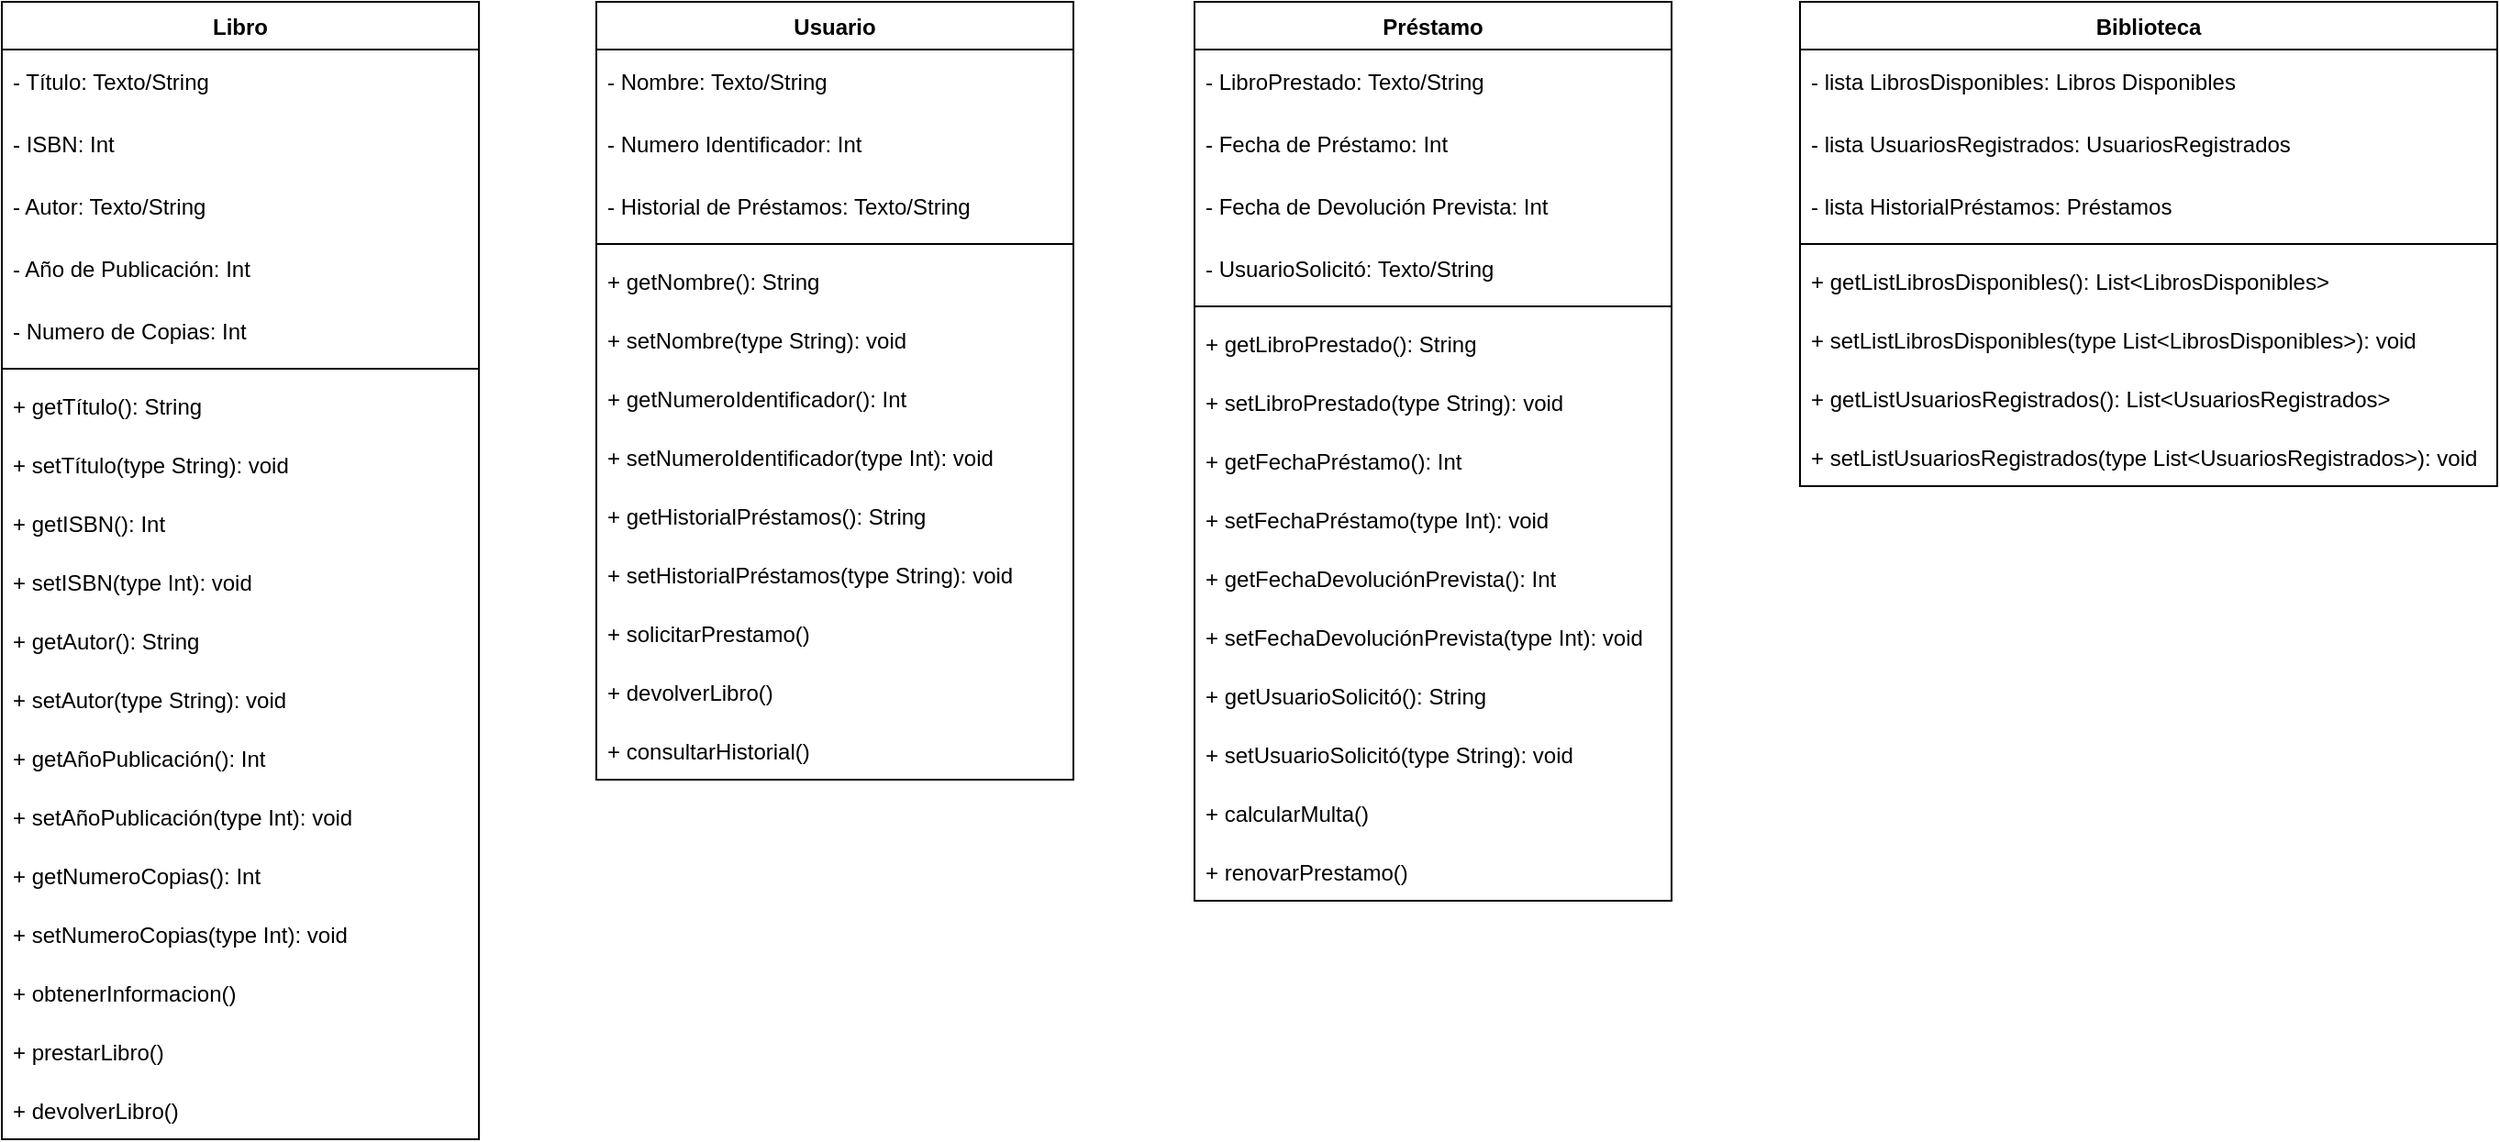 <mxfile version="22.1.18" type="github">
  <diagram name="Página-1" id="TUS5gieN1rz3YTIe_Czn">
    <mxGraphModel dx="1050" dy="603" grid="1" gridSize="10" guides="1" tooltips="1" connect="1" arrows="1" fold="1" page="1" pageScale="1" pageWidth="827" pageHeight="1169" math="0" shadow="0">
      <root>
        <mxCell id="0" />
        <mxCell id="1" parent="0" />
        <mxCell id="yeNCh0Bpv_U7AYHqmpKk-1" value="Libro" style="swimlane;align=center;verticalAlign=middle;childLayout=stackLayout;horizontal=1;startSize=26;horizontalStack=0;resizeParent=1;resizeParentMax=0;resizeLast=0;collapsible=1;marginBottom=0;" vertex="1" parent="1">
          <mxGeometry x="90" y="50" width="260" height="620" as="geometry">
            <mxRectangle x="320" y="80" width="220" height="30" as="alternateBounds" />
          </mxGeometry>
        </mxCell>
        <mxCell id="yeNCh0Bpv_U7AYHqmpKk-3" value="- Título: Texto/String" style="text;strokeColor=none;fillColor=none;align=left;verticalAlign=middle;spacingLeft=4;spacingRight=4;overflow=hidden;rotatable=0;points=[[0,0.5],[1,0.5]];portConstraint=eastwest;" vertex="1" parent="yeNCh0Bpv_U7AYHqmpKk-1">
          <mxGeometry y="26" width="260" height="34" as="geometry" />
        </mxCell>
        <mxCell id="yeNCh0Bpv_U7AYHqmpKk-9" value="- ISBN: Int" style="text;strokeColor=none;fillColor=none;align=left;verticalAlign=middle;spacingLeft=4;spacingRight=4;overflow=hidden;rotatable=0;points=[[0,0.5],[1,0.5]];portConstraint=eastwest;" vertex="1" parent="yeNCh0Bpv_U7AYHqmpKk-1">
          <mxGeometry y="60" width="260" height="34" as="geometry" />
        </mxCell>
        <mxCell id="yeNCh0Bpv_U7AYHqmpKk-10" value="- Autor: Texto/String" style="text;strokeColor=none;fillColor=none;align=left;verticalAlign=middle;spacingLeft=4;spacingRight=4;overflow=hidden;rotatable=0;points=[[0,0.5],[1,0.5]];portConstraint=eastwest;" vertex="1" parent="yeNCh0Bpv_U7AYHqmpKk-1">
          <mxGeometry y="94" width="260" height="34" as="geometry" />
        </mxCell>
        <mxCell id="yeNCh0Bpv_U7AYHqmpKk-11" value="- Año de Publicación: Int" style="text;strokeColor=none;fillColor=none;align=left;verticalAlign=middle;spacingLeft=4;spacingRight=4;overflow=hidden;rotatable=0;points=[[0,0.5],[1,0.5]];portConstraint=eastwest;" vertex="1" parent="yeNCh0Bpv_U7AYHqmpKk-1">
          <mxGeometry y="128" width="260" height="34" as="geometry" />
        </mxCell>
        <mxCell id="yeNCh0Bpv_U7AYHqmpKk-12" value="- Numero de Copias: Int" style="text;strokeColor=none;fillColor=none;align=left;verticalAlign=middle;spacingLeft=4;spacingRight=4;overflow=hidden;rotatable=0;points=[[0,0.5],[1,0.5]];portConstraint=eastwest;" vertex="1" parent="yeNCh0Bpv_U7AYHqmpKk-1">
          <mxGeometry y="162" width="260" height="34" as="geometry" />
        </mxCell>
        <mxCell id="yeNCh0Bpv_U7AYHqmpKk-4" value="" style="line;strokeWidth=1;fillColor=none;align=left;verticalAlign=middle;spacingTop=-1;spacingLeft=3;spacingRight=3;rotatable=0;labelPosition=right;points=[];portConstraint=eastwest;strokeColor=inherit;" vertex="1" parent="yeNCh0Bpv_U7AYHqmpKk-1">
          <mxGeometry y="196" width="260" height="8" as="geometry" />
        </mxCell>
        <mxCell id="yeNCh0Bpv_U7AYHqmpKk-16" value="+ getTítulo(): String" style="text;strokeColor=none;fillColor=none;align=left;verticalAlign=middle;spacingLeft=4;spacingRight=4;overflow=hidden;rotatable=0;points=[[0,0.5],[1,0.5]];portConstraint=eastwest;" vertex="1" parent="yeNCh0Bpv_U7AYHqmpKk-1">
          <mxGeometry y="204" width="260" height="32" as="geometry" />
        </mxCell>
        <mxCell id="yeNCh0Bpv_U7AYHqmpKk-15" value="+ setTítulo(type String): void" style="text;strokeColor=none;fillColor=none;align=left;verticalAlign=middle;spacingLeft=4;spacingRight=4;overflow=hidden;rotatable=0;points=[[0,0.5],[1,0.5]];portConstraint=eastwest;" vertex="1" parent="yeNCh0Bpv_U7AYHqmpKk-1">
          <mxGeometry y="236" width="260" height="32" as="geometry" />
        </mxCell>
        <mxCell id="yeNCh0Bpv_U7AYHqmpKk-17" value="+ getISBN(): Int" style="text;strokeColor=none;fillColor=none;align=left;verticalAlign=middle;spacingLeft=4;spacingRight=4;overflow=hidden;rotatable=0;points=[[0,0.5],[1,0.5]];portConstraint=eastwest;" vertex="1" parent="yeNCh0Bpv_U7AYHqmpKk-1">
          <mxGeometry y="268" width="260" height="32" as="geometry" />
        </mxCell>
        <mxCell id="yeNCh0Bpv_U7AYHqmpKk-18" value="+ setISBN(type Int): void" style="text;strokeColor=none;fillColor=none;align=left;verticalAlign=middle;spacingLeft=4;spacingRight=4;overflow=hidden;rotatable=0;points=[[0,0.5],[1,0.5]];portConstraint=eastwest;" vertex="1" parent="yeNCh0Bpv_U7AYHqmpKk-1">
          <mxGeometry y="300" width="260" height="32" as="geometry" />
        </mxCell>
        <mxCell id="yeNCh0Bpv_U7AYHqmpKk-19" value="+ getAutor(): String" style="text;strokeColor=none;fillColor=none;align=left;verticalAlign=middle;spacingLeft=4;spacingRight=4;overflow=hidden;rotatable=0;points=[[0,0.5],[1,0.5]];portConstraint=eastwest;" vertex="1" parent="yeNCh0Bpv_U7AYHqmpKk-1">
          <mxGeometry y="332" width="260" height="32" as="geometry" />
        </mxCell>
        <mxCell id="yeNCh0Bpv_U7AYHqmpKk-20" value="+ setAutor(type String): void" style="text;strokeColor=none;fillColor=none;align=left;verticalAlign=middle;spacingLeft=4;spacingRight=4;overflow=hidden;rotatable=0;points=[[0,0.5],[1,0.5]];portConstraint=eastwest;" vertex="1" parent="yeNCh0Bpv_U7AYHqmpKk-1">
          <mxGeometry y="364" width="260" height="32" as="geometry" />
        </mxCell>
        <mxCell id="yeNCh0Bpv_U7AYHqmpKk-21" value="+ getAñoPublicación(): Int" style="text;strokeColor=none;fillColor=none;align=left;verticalAlign=middle;spacingLeft=4;spacingRight=4;overflow=hidden;rotatable=0;points=[[0,0.5],[1,0.5]];portConstraint=eastwest;" vertex="1" parent="yeNCh0Bpv_U7AYHqmpKk-1">
          <mxGeometry y="396" width="260" height="32" as="geometry" />
        </mxCell>
        <mxCell id="yeNCh0Bpv_U7AYHqmpKk-22" value="+ setAñoPublicación(type Int): void" style="text;strokeColor=none;fillColor=none;align=left;verticalAlign=middle;spacingLeft=4;spacingRight=4;overflow=hidden;rotatable=0;points=[[0,0.5],[1,0.5]];portConstraint=eastwest;" vertex="1" parent="yeNCh0Bpv_U7AYHqmpKk-1">
          <mxGeometry y="428" width="260" height="32" as="geometry" />
        </mxCell>
        <mxCell id="yeNCh0Bpv_U7AYHqmpKk-23" value="+ getNumeroCopias(): Int" style="text;strokeColor=none;fillColor=none;align=left;verticalAlign=middle;spacingLeft=4;spacingRight=4;overflow=hidden;rotatable=0;points=[[0,0.5],[1,0.5]];portConstraint=eastwest;" vertex="1" parent="yeNCh0Bpv_U7AYHqmpKk-1">
          <mxGeometry y="460" width="260" height="32" as="geometry" />
        </mxCell>
        <mxCell id="yeNCh0Bpv_U7AYHqmpKk-24" value="+ setNumeroCopias(type Int): void" style="text;strokeColor=none;fillColor=none;align=left;verticalAlign=middle;spacingLeft=4;spacingRight=4;overflow=hidden;rotatable=0;points=[[0,0.5],[1,0.5]];portConstraint=eastwest;" vertex="1" parent="yeNCh0Bpv_U7AYHqmpKk-1">
          <mxGeometry y="492" width="260" height="32" as="geometry" />
        </mxCell>
        <mxCell id="yeNCh0Bpv_U7AYHqmpKk-25" value="+ obtenerInformacion()" style="text;strokeColor=none;fillColor=none;align=left;verticalAlign=middle;spacingLeft=4;spacingRight=4;overflow=hidden;rotatable=0;points=[[0,0.5],[1,0.5]];portConstraint=eastwest;" vertex="1" parent="yeNCh0Bpv_U7AYHqmpKk-1">
          <mxGeometry y="524" width="260" height="32" as="geometry" />
        </mxCell>
        <mxCell id="yeNCh0Bpv_U7AYHqmpKk-26" value="+ prestarLibro()" style="text;strokeColor=none;fillColor=none;align=left;verticalAlign=middle;spacingLeft=4;spacingRight=4;overflow=hidden;rotatable=0;points=[[0,0.5],[1,0.5]];portConstraint=eastwest;" vertex="1" parent="yeNCh0Bpv_U7AYHqmpKk-1">
          <mxGeometry y="556" width="260" height="32" as="geometry" />
        </mxCell>
        <mxCell id="yeNCh0Bpv_U7AYHqmpKk-27" value="+ devolverLibro()" style="text;strokeColor=none;fillColor=none;align=left;verticalAlign=middle;spacingLeft=4;spacingRight=4;overflow=hidden;rotatable=0;points=[[0,0.5],[1,0.5]];portConstraint=eastwest;" vertex="1" parent="yeNCh0Bpv_U7AYHqmpKk-1">
          <mxGeometry y="588" width="260" height="32" as="geometry" />
        </mxCell>
        <mxCell id="yeNCh0Bpv_U7AYHqmpKk-28" value="Usuario" style="swimlane;align=center;verticalAlign=middle;childLayout=stackLayout;horizontal=1;startSize=26;horizontalStack=0;resizeParent=1;resizeParentMax=0;resizeLast=0;collapsible=1;marginBottom=0;" vertex="1" parent="1">
          <mxGeometry x="414" y="50" width="260" height="424" as="geometry">
            <mxRectangle x="320" y="80" width="220" height="30" as="alternateBounds" />
          </mxGeometry>
        </mxCell>
        <mxCell id="yeNCh0Bpv_U7AYHqmpKk-29" value="- Nombre: Texto/String" style="text;strokeColor=none;fillColor=none;align=left;verticalAlign=middle;spacingLeft=4;spacingRight=4;overflow=hidden;rotatable=0;points=[[0,0.5],[1,0.5]];portConstraint=eastwest;" vertex="1" parent="yeNCh0Bpv_U7AYHqmpKk-28">
          <mxGeometry y="26" width="260" height="34" as="geometry" />
        </mxCell>
        <mxCell id="yeNCh0Bpv_U7AYHqmpKk-30" value="- Numero Identificador: Int" style="text;strokeColor=none;fillColor=none;align=left;verticalAlign=middle;spacingLeft=4;spacingRight=4;overflow=hidden;rotatable=0;points=[[0,0.5],[1,0.5]];portConstraint=eastwest;" vertex="1" parent="yeNCh0Bpv_U7AYHqmpKk-28">
          <mxGeometry y="60" width="260" height="34" as="geometry" />
        </mxCell>
        <mxCell id="yeNCh0Bpv_U7AYHqmpKk-31" value="- Historial de Préstamos: Texto/String" style="text;strokeColor=none;fillColor=none;align=left;verticalAlign=middle;spacingLeft=4;spacingRight=4;overflow=hidden;rotatable=0;points=[[0,0.5],[1,0.5]];portConstraint=eastwest;" vertex="1" parent="yeNCh0Bpv_U7AYHqmpKk-28">
          <mxGeometry y="94" width="260" height="34" as="geometry" />
        </mxCell>
        <mxCell id="yeNCh0Bpv_U7AYHqmpKk-34" value="" style="line;strokeWidth=1;fillColor=none;align=left;verticalAlign=middle;spacingTop=-1;spacingLeft=3;spacingRight=3;rotatable=0;labelPosition=right;points=[];portConstraint=eastwest;strokeColor=inherit;" vertex="1" parent="yeNCh0Bpv_U7AYHqmpKk-28">
          <mxGeometry y="128" width="260" height="8" as="geometry" />
        </mxCell>
        <mxCell id="yeNCh0Bpv_U7AYHqmpKk-35" value="+ getNombre(): String" style="text;strokeColor=none;fillColor=none;align=left;verticalAlign=middle;spacingLeft=4;spacingRight=4;overflow=hidden;rotatable=0;points=[[0,0.5],[1,0.5]];portConstraint=eastwest;" vertex="1" parent="yeNCh0Bpv_U7AYHqmpKk-28">
          <mxGeometry y="136" width="260" height="32" as="geometry" />
        </mxCell>
        <mxCell id="yeNCh0Bpv_U7AYHqmpKk-36" value="+ setNombre(type String): void" style="text;strokeColor=none;fillColor=none;align=left;verticalAlign=middle;spacingLeft=4;spacingRight=4;overflow=hidden;rotatable=0;points=[[0,0.5],[1,0.5]];portConstraint=eastwest;" vertex="1" parent="yeNCh0Bpv_U7AYHqmpKk-28">
          <mxGeometry y="168" width="260" height="32" as="geometry" />
        </mxCell>
        <mxCell id="yeNCh0Bpv_U7AYHqmpKk-37" value="+ getNumeroIdentificador(): Int" style="text;strokeColor=none;fillColor=none;align=left;verticalAlign=middle;spacingLeft=4;spacingRight=4;overflow=hidden;rotatable=0;points=[[0,0.5],[1,0.5]];portConstraint=eastwest;" vertex="1" parent="yeNCh0Bpv_U7AYHqmpKk-28">
          <mxGeometry y="200" width="260" height="32" as="geometry" />
        </mxCell>
        <mxCell id="yeNCh0Bpv_U7AYHqmpKk-38" value="+ setNumeroIdentificador(type Int): void" style="text;strokeColor=none;fillColor=none;align=left;verticalAlign=middle;spacingLeft=4;spacingRight=4;overflow=hidden;rotatable=0;points=[[0,0.5],[1,0.5]];portConstraint=eastwest;" vertex="1" parent="yeNCh0Bpv_U7AYHqmpKk-28">
          <mxGeometry y="232" width="260" height="32" as="geometry" />
        </mxCell>
        <mxCell id="yeNCh0Bpv_U7AYHqmpKk-48" value="+ getHistorialPréstamos(): String" style="text;strokeColor=none;fillColor=none;align=left;verticalAlign=middle;spacingLeft=4;spacingRight=4;overflow=hidden;rotatable=0;points=[[0,0.5],[1,0.5]];portConstraint=eastwest;" vertex="1" parent="yeNCh0Bpv_U7AYHqmpKk-28">
          <mxGeometry y="264" width="260" height="32" as="geometry" />
        </mxCell>
        <mxCell id="yeNCh0Bpv_U7AYHqmpKk-49" value="+ setHistorialPréstamos(type String): void" style="text;strokeColor=none;fillColor=none;align=left;verticalAlign=middle;spacingLeft=4;spacingRight=4;overflow=hidden;rotatable=0;points=[[0,0.5],[1,0.5]];portConstraint=eastwest;" vertex="1" parent="yeNCh0Bpv_U7AYHqmpKk-28">
          <mxGeometry y="296" width="260" height="32" as="geometry" />
        </mxCell>
        <mxCell id="yeNCh0Bpv_U7AYHqmpKk-51" value="+ solicitarPrestamo()" style="text;strokeColor=none;fillColor=none;align=left;verticalAlign=middle;spacingLeft=4;spacingRight=4;overflow=hidden;rotatable=0;points=[[0,0.5],[1,0.5]];portConstraint=eastwest;" vertex="1" parent="yeNCh0Bpv_U7AYHqmpKk-28">
          <mxGeometry y="328" width="260" height="32" as="geometry" />
        </mxCell>
        <mxCell id="yeNCh0Bpv_U7AYHqmpKk-53" value="+ devolverLibro()" style="text;strokeColor=none;fillColor=none;align=left;verticalAlign=middle;spacingLeft=4;spacingRight=4;overflow=hidden;rotatable=0;points=[[0,0.5],[1,0.5]];portConstraint=eastwest;" vertex="1" parent="yeNCh0Bpv_U7AYHqmpKk-28">
          <mxGeometry y="360" width="260" height="32" as="geometry" />
        </mxCell>
        <mxCell id="yeNCh0Bpv_U7AYHqmpKk-54" value="+ consultarHistorial()" style="text;strokeColor=none;fillColor=none;align=left;verticalAlign=middle;spacingLeft=4;spacingRight=4;overflow=hidden;rotatable=0;points=[[0,0.5],[1,0.5]];portConstraint=eastwest;" vertex="1" parent="yeNCh0Bpv_U7AYHqmpKk-28">
          <mxGeometry y="392" width="260" height="32" as="geometry" />
        </mxCell>
        <mxCell id="yeNCh0Bpv_U7AYHqmpKk-55" value="Préstamo" style="swimlane;align=center;verticalAlign=middle;childLayout=stackLayout;horizontal=1;startSize=26;horizontalStack=0;resizeParent=1;resizeParentMax=0;resizeLast=0;collapsible=1;marginBottom=0;" vertex="1" parent="1">
          <mxGeometry x="740" y="50" width="260" height="490" as="geometry">
            <mxRectangle x="320" y="80" width="220" height="30" as="alternateBounds" />
          </mxGeometry>
        </mxCell>
        <mxCell id="yeNCh0Bpv_U7AYHqmpKk-56" value="- LibroPrestado: Texto/String" style="text;strokeColor=none;fillColor=none;align=left;verticalAlign=middle;spacingLeft=4;spacingRight=4;overflow=hidden;rotatable=0;points=[[0,0.5],[1,0.5]];portConstraint=eastwest;" vertex="1" parent="yeNCh0Bpv_U7AYHqmpKk-55">
          <mxGeometry y="26" width="260" height="34" as="geometry" />
        </mxCell>
        <mxCell id="yeNCh0Bpv_U7AYHqmpKk-57" value="- Fecha de Préstamo: Int" style="text;strokeColor=none;fillColor=none;align=left;verticalAlign=middle;spacingLeft=4;spacingRight=4;overflow=hidden;rotatable=0;points=[[0,0.5],[1,0.5]];portConstraint=eastwest;" vertex="1" parent="yeNCh0Bpv_U7AYHqmpKk-55">
          <mxGeometry y="60" width="260" height="34" as="geometry" />
        </mxCell>
        <mxCell id="yeNCh0Bpv_U7AYHqmpKk-69" value="- Fecha de Devolución Prevista: Int" style="text;strokeColor=none;fillColor=none;align=left;verticalAlign=middle;spacingLeft=4;spacingRight=4;overflow=hidden;rotatable=0;points=[[0,0.5],[1,0.5]];portConstraint=eastwest;" vertex="1" parent="yeNCh0Bpv_U7AYHqmpKk-55">
          <mxGeometry y="94" width="260" height="34" as="geometry" />
        </mxCell>
        <mxCell id="yeNCh0Bpv_U7AYHqmpKk-58" value="- UsuarioSolicitó: Texto/String" style="text;strokeColor=none;fillColor=none;align=left;verticalAlign=middle;spacingLeft=4;spacingRight=4;overflow=hidden;rotatable=0;points=[[0,0.5],[1,0.5]];portConstraint=eastwest;" vertex="1" parent="yeNCh0Bpv_U7AYHqmpKk-55">
          <mxGeometry y="128" width="260" height="34" as="geometry" />
        </mxCell>
        <mxCell id="yeNCh0Bpv_U7AYHqmpKk-59" value="" style="line;strokeWidth=1;fillColor=none;align=left;verticalAlign=middle;spacingTop=-1;spacingLeft=3;spacingRight=3;rotatable=0;labelPosition=right;points=[];portConstraint=eastwest;strokeColor=inherit;" vertex="1" parent="yeNCh0Bpv_U7AYHqmpKk-55">
          <mxGeometry y="162" width="260" height="8" as="geometry" />
        </mxCell>
        <mxCell id="yeNCh0Bpv_U7AYHqmpKk-60" value="+ getLibroPrestado(): String" style="text;strokeColor=none;fillColor=none;align=left;verticalAlign=middle;spacingLeft=4;spacingRight=4;overflow=hidden;rotatable=0;points=[[0,0.5],[1,0.5]];portConstraint=eastwest;" vertex="1" parent="yeNCh0Bpv_U7AYHqmpKk-55">
          <mxGeometry y="170" width="260" height="32" as="geometry" />
        </mxCell>
        <mxCell id="yeNCh0Bpv_U7AYHqmpKk-61" value="+ setLibroPrestado(type String): void" style="text;strokeColor=none;fillColor=none;align=left;verticalAlign=middle;spacingLeft=4;spacingRight=4;overflow=hidden;rotatable=0;points=[[0,0.5],[1,0.5]];portConstraint=eastwest;" vertex="1" parent="yeNCh0Bpv_U7AYHqmpKk-55">
          <mxGeometry y="202" width="260" height="32" as="geometry" />
        </mxCell>
        <mxCell id="yeNCh0Bpv_U7AYHqmpKk-62" value="+ getFechaPréstamo(): Int" style="text;strokeColor=none;fillColor=none;align=left;verticalAlign=middle;spacingLeft=4;spacingRight=4;overflow=hidden;rotatable=0;points=[[0,0.5],[1,0.5]];portConstraint=eastwest;" vertex="1" parent="yeNCh0Bpv_U7AYHqmpKk-55">
          <mxGeometry y="234" width="260" height="32" as="geometry" />
        </mxCell>
        <mxCell id="yeNCh0Bpv_U7AYHqmpKk-63" value="+ setFechaPréstamo(type Int): void" style="text;strokeColor=none;fillColor=none;align=left;verticalAlign=middle;spacingLeft=4;spacingRight=4;overflow=hidden;rotatable=0;points=[[0,0.5],[1,0.5]];portConstraint=eastwest;" vertex="1" parent="yeNCh0Bpv_U7AYHqmpKk-55">
          <mxGeometry y="266" width="260" height="32" as="geometry" />
        </mxCell>
        <mxCell id="yeNCh0Bpv_U7AYHqmpKk-70" value="+ getFechaDevoluciónPrevista(): Int" style="text;strokeColor=none;fillColor=none;align=left;verticalAlign=middle;spacingLeft=4;spacingRight=4;overflow=hidden;rotatable=0;points=[[0,0.5],[1,0.5]];portConstraint=eastwest;" vertex="1" parent="yeNCh0Bpv_U7AYHqmpKk-55">
          <mxGeometry y="298" width="260" height="32" as="geometry" />
        </mxCell>
        <mxCell id="yeNCh0Bpv_U7AYHqmpKk-71" value="+ setFechaDevoluciónPrevista(type Int): void" style="text;strokeColor=none;fillColor=none;align=left;verticalAlign=middle;spacingLeft=4;spacingRight=4;overflow=hidden;rotatable=0;points=[[0,0.5],[1,0.5]];portConstraint=eastwest;" vertex="1" parent="yeNCh0Bpv_U7AYHqmpKk-55">
          <mxGeometry y="330" width="260" height="32" as="geometry" />
        </mxCell>
        <mxCell id="yeNCh0Bpv_U7AYHqmpKk-64" value="+ getUsuarioSolicitó(): String" style="text;strokeColor=none;fillColor=none;align=left;verticalAlign=middle;spacingLeft=4;spacingRight=4;overflow=hidden;rotatable=0;points=[[0,0.5],[1,0.5]];portConstraint=eastwest;" vertex="1" parent="yeNCh0Bpv_U7AYHqmpKk-55">
          <mxGeometry y="362" width="260" height="32" as="geometry" />
        </mxCell>
        <mxCell id="yeNCh0Bpv_U7AYHqmpKk-65" value="+ setUsuarioSolicitó(type String): void" style="text;strokeColor=none;fillColor=none;align=left;verticalAlign=middle;spacingLeft=4;spacingRight=4;overflow=hidden;rotatable=0;points=[[0,0.5],[1,0.5]];portConstraint=eastwest;" vertex="1" parent="yeNCh0Bpv_U7AYHqmpKk-55">
          <mxGeometry y="394" width="260" height="32" as="geometry" />
        </mxCell>
        <mxCell id="yeNCh0Bpv_U7AYHqmpKk-66" value="+ calcularMulta()" style="text;strokeColor=none;fillColor=none;align=left;verticalAlign=middle;spacingLeft=4;spacingRight=4;overflow=hidden;rotatable=0;points=[[0,0.5],[1,0.5]];portConstraint=eastwest;" vertex="1" parent="yeNCh0Bpv_U7AYHqmpKk-55">
          <mxGeometry y="426" width="260" height="32" as="geometry" />
        </mxCell>
        <mxCell id="yeNCh0Bpv_U7AYHqmpKk-67" value="+ renovarPrestamo()" style="text;strokeColor=none;fillColor=none;align=left;verticalAlign=middle;spacingLeft=4;spacingRight=4;overflow=hidden;rotatable=0;points=[[0,0.5],[1,0.5]];portConstraint=eastwest;" vertex="1" parent="yeNCh0Bpv_U7AYHqmpKk-55">
          <mxGeometry y="458" width="260" height="32" as="geometry" />
        </mxCell>
        <mxCell id="yeNCh0Bpv_U7AYHqmpKk-72" value="Biblioteca" style="swimlane;align=center;verticalAlign=middle;childLayout=stackLayout;horizontal=1;startSize=26;horizontalStack=0;resizeParent=1;resizeParentMax=0;resizeLast=0;collapsible=1;marginBottom=0;" vertex="1" parent="1">
          <mxGeometry x="1070" y="50" width="380" height="264" as="geometry">
            <mxRectangle x="320" y="80" width="220" height="30" as="alternateBounds" />
          </mxGeometry>
        </mxCell>
        <mxCell id="yeNCh0Bpv_U7AYHqmpKk-73" value="- lista LibrosDisponibles: Libros Disponibles" style="text;align=left;verticalAlign=middle;spacingLeft=4;spacingRight=4;overflow=hidden;rotatable=0;points=[[0,0.5],[1,0.5]];portConstraint=eastwest;labelBackgroundColor=none;" vertex="1" parent="yeNCh0Bpv_U7AYHqmpKk-72">
          <mxGeometry y="26" width="380" height="34" as="geometry" />
        </mxCell>
        <mxCell id="yeNCh0Bpv_U7AYHqmpKk-80" value="- lista UsuariosRegistrados: UsuariosRegistrados" style="text;align=left;verticalAlign=middle;spacingLeft=4;spacingRight=4;overflow=hidden;rotatable=0;points=[[0,0.5],[1,0.5]];portConstraint=eastwest;labelBackgroundColor=none;" vertex="1" parent="yeNCh0Bpv_U7AYHqmpKk-72">
          <mxGeometry y="60" width="380" height="34" as="geometry" />
        </mxCell>
        <mxCell id="yeNCh0Bpv_U7AYHqmpKk-81" value="- lista HistorialPréstamos: Préstamos" style="text;align=left;verticalAlign=middle;spacingLeft=4;spacingRight=4;overflow=hidden;rotatable=0;points=[[0,0.5],[1,0.5]];portConstraint=eastwest;labelBackgroundColor=none;" vertex="1" parent="yeNCh0Bpv_U7AYHqmpKk-72">
          <mxGeometry y="94" width="380" height="34" as="geometry" />
        </mxCell>
        <mxCell id="yeNCh0Bpv_U7AYHqmpKk-75" value="" style="line;strokeWidth=1;fillColor=none;align=left;verticalAlign=middle;spacingTop=-1;spacingLeft=3;spacingRight=3;rotatable=0;labelPosition=right;points=[];portConstraint=eastwest;strokeColor=inherit;" vertex="1" parent="yeNCh0Bpv_U7AYHqmpKk-72">
          <mxGeometry y="128" width="380" height="8" as="geometry" />
        </mxCell>
        <mxCell id="yeNCh0Bpv_U7AYHqmpKk-77" value="+ getListLibrosDisponibles(): List&lt;LibrosDisponibles&gt;" style="text;strokeColor=none;fillColor=none;align=left;verticalAlign=middle;spacingLeft=4;spacingRight=4;overflow=hidden;rotatable=0;points=[[0,0.5],[1,0.5]];portConstraint=eastwest;" vertex="1" parent="yeNCh0Bpv_U7AYHqmpKk-72">
          <mxGeometry y="136" width="380" height="32" as="geometry" />
        </mxCell>
        <mxCell id="yeNCh0Bpv_U7AYHqmpKk-76" value="+ setListLibrosDisponibles(type List&lt;LibrosDisponibles&gt;): void" style="text;strokeColor=none;fillColor=none;align=left;verticalAlign=middle;spacingLeft=4;spacingRight=4;overflow=hidden;rotatable=0;points=[[0,0.5],[1,0.5]];portConstraint=eastwest;" vertex="1" parent="yeNCh0Bpv_U7AYHqmpKk-72">
          <mxGeometry y="168" width="380" height="32" as="geometry" />
        </mxCell>
        <mxCell id="yeNCh0Bpv_U7AYHqmpKk-82" value="+ getListUsuariosRegistrados(): List&lt;UsuariosRegistrados&gt;" style="text;strokeColor=none;fillColor=none;align=left;verticalAlign=middle;spacingLeft=4;spacingRight=4;overflow=hidden;rotatable=0;points=[[0,0.5],[1,0.5]];portConstraint=eastwest;" vertex="1" parent="yeNCh0Bpv_U7AYHqmpKk-72">
          <mxGeometry y="200" width="380" height="32" as="geometry" />
        </mxCell>
        <mxCell id="yeNCh0Bpv_U7AYHqmpKk-83" value="+ setListUsuariosRegistrados(type List&lt;UsuariosRegistrados&gt;): void" style="text;strokeColor=none;fillColor=none;align=left;verticalAlign=middle;spacingLeft=4;spacingRight=4;overflow=hidden;rotatable=0;points=[[0,0.5],[1,0.5]];portConstraint=eastwest;" vertex="1" parent="yeNCh0Bpv_U7AYHqmpKk-72">
          <mxGeometry y="232" width="380" height="32" as="geometry" />
        </mxCell>
      </root>
    </mxGraphModel>
  </diagram>
</mxfile>
